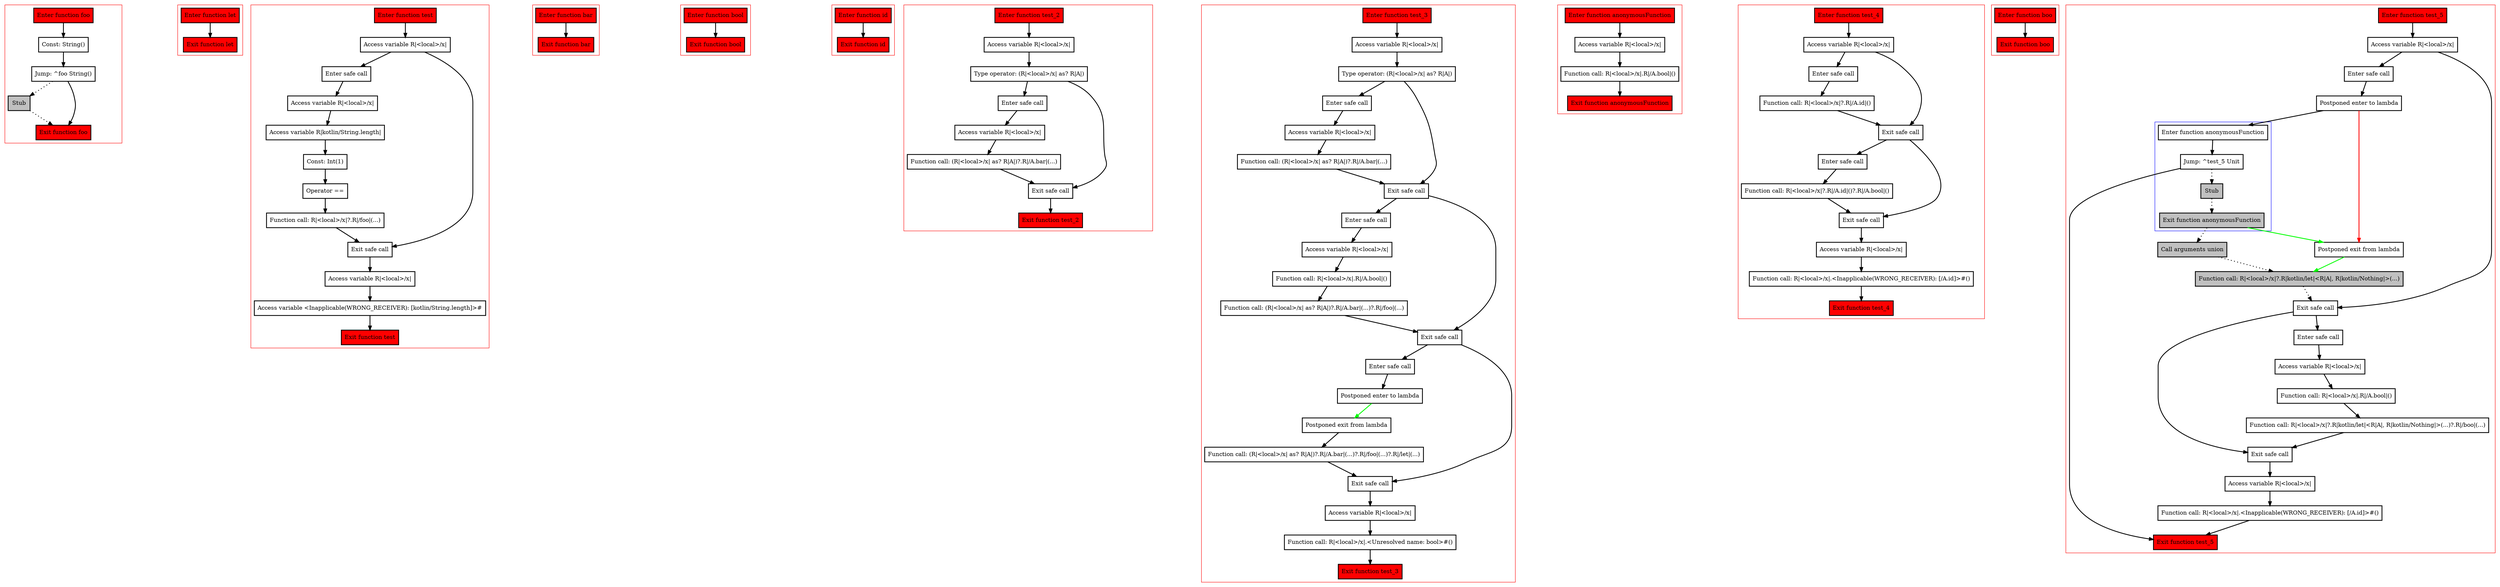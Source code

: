 digraph safeCalls_kt {
    graph [nodesep=3]
    node [shape=box penwidth=2]
    edge [penwidth=2]

    subgraph cluster_0 {
        color=red
        0 [label="Enter function foo" style="filled" fillcolor=red];
        1 [label="Const: String()"];
        2 [label="Jump: ^foo String()"];
        3 [label="Stub" style="filled" fillcolor=gray];
        4 [label="Exit function foo" style="filled" fillcolor=red];
    }

    0 -> {1};
    1 -> {2};
    2 -> {4};
    2 -> {3} [style=dotted];
    3 -> {4} [style=dotted];

    subgraph cluster_1 {
        color=red
        5 [label="Enter function let" style="filled" fillcolor=red];
        6 [label="Exit function let" style="filled" fillcolor=red];
    }

    5 -> {6};

    subgraph cluster_2 {
        color=red
        7 [label="Enter function test" style="filled" fillcolor=red];
        8 [label="Access variable R|<local>/x|"];
        9 [label="Enter safe call"];
        10 [label="Access variable R|<local>/x|"];
        11 [label="Access variable R|kotlin/String.length|"];
        12 [label="Const: Int(1)"];
        13 [label="Operator =="];
        14 [label="Function call: R|<local>/x|?.R|/foo|(...)"];
        15 [label="Exit safe call"];
        16 [label="Access variable R|<local>/x|"];
        17 [label="Access variable <Inapplicable(WRONG_RECEIVER): [kotlin/String.length]>#"];
        18 [label="Exit function test" style="filled" fillcolor=red];
    }

    7 -> {8};
    8 -> {9 15};
    9 -> {10};
    10 -> {11};
    11 -> {12};
    12 -> {13};
    13 -> {14};
    14 -> {15};
    15 -> {16};
    16 -> {17};
    17 -> {18};

    subgraph cluster_3 {
        color=red
        19 [label="Enter function bar" style="filled" fillcolor=red];
        20 [label="Exit function bar" style="filled" fillcolor=red];
    }

    19 -> {20};

    subgraph cluster_4 {
        color=red
        21 [label="Enter function bool" style="filled" fillcolor=red];
        22 [label="Exit function bool" style="filled" fillcolor=red];
    }

    21 -> {22};

    subgraph cluster_5 {
        color=red
        23 [label="Enter function id" style="filled" fillcolor=red];
        24 [label="Exit function id" style="filled" fillcolor=red];
    }

    23 -> {24};

    subgraph cluster_6 {
        color=red
        25 [label="Enter function test_2" style="filled" fillcolor=red];
        26 [label="Access variable R|<local>/x|"];
        27 [label="Type operator: (R|<local>/x| as? R|A|)"];
        28 [label="Enter safe call"];
        29 [label="Access variable R|<local>/x|"];
        30 [label="Function call: (R|<local>/x| as? R|A|)?.R|/A.bar|(...)"];
        31 [label="Exit safe call"];
        32 [label="Exit function test_2" style="filled" fillcolor=red];
    }

    25 -> {26};
    26 -> {27};
    27 -> {28 31};
    28 -> {29};
    29 -> {30};
    30 -> {31};
    31 -> {32};

    subgraph cluster_7 {
        color=red
        33 [label="Enter function test_3" style="filled" fillcolor=red];
        34 [label="Access variable R|<local>/x|"];
        35 [label="Type operator: (R|<local>/x| as? R|A|)"];
        36 [label="Enter safe call"];
        37 [label="Access variable R|<local>/x|"];
        38 [label="Function call: (R|<local>/x| as? R|A|)?.R|/A.bar|(...)"];
        39 [label="Exit safe call"];
        40 [label="Enter safe call"];
        41 [label="Access variable R|<local>/x|"];
        42 [label="Function call: R|<local>/x|.R|/A.bool|()"];
        43 [label="Function call: (R|<local>/x| as? R|A|)?.R|/A.bar|(...)?.R|/foo|(...)"];
        44 [label="Exit safe call"];
        45 [label="Enter safe call"];
        46 [label="Postponed enter to lambda"];
        47 [label="Postponed exit from lambda"];
        48 [label="Function call: (R|<local>/x| as? R|A|)?.R|/A.bar|(...)?.R|/foo|(...)?.R|/let|(...)"];
        49 [label="Exit safe call"];
        50 [label="Access variable R|<local>/x|"];
        51 [label="Function call: R|<local>/x|.<Unresolved name: bool>#()"];
        52 [label="Exit function test_3" style="filled" fillcolor=red];
    }

    33 -> {34};
    34 -> {35};
    35 -> {36 39};
    36 -> {37};
    37 -> {38};
    38 -> {39};
    39 -> {40 44};
    40 -> {41};
    41 -> {42};
    42 -> {43};
    43 -> {44};
    44 -> {45 49};
    45 -> {46};
    46 -> {47 47} [color=green];
    47 -> {48};
    48 -> {49};
    49 -> {50};
    50 -> {51};
    51 -> {52};

    subgraph cluster_8 {
        color=red
        53 [label="Enter function anonymousFunction" style="filled" fillcolor=red];
        54 [label="Access variable R|<local>/x|"];
        55 [label="Function call: R|<local>/x|.R|/A.bool|()"];
        56 [label="Exit function anonymousFunction" style="filled" fillcolor=red];
    }

    53 -> {54};
    54 -> {55};
    55 -> {56};

    subgraph cluster_9 {
        color=red
        57 [label="Enter function test_4" style="filled" fillcolor=red];
        58 [label="Access variable R|<local>/x|"];
        59 [label="Enter safe call"];
        60 [label="Function call: R|<local>/x|?.R|/A.id|()"];
        61 [label="Exit safe call"];
        62 [label="Enter safe call"];
        63 [label="Function call: R|<local>/x|?.R|/A.id|()?.R|/A.bool|()"];
        64 [label="Exit safe call"];
        65 [label="Access variable R|<local>/x|"];
        66 [label="Function call: R|<local>/x|.<Inapplicable(WRONG_RECEIVER): [/A.id]>#()"];
        67 [label="Exit function test_4" style="filled" fillcolor=red];
    }

    57 -> {58};
    58 -> {59 61};
    59 -> {60};
    60 -> {61};
    61 -> {62 64};
    62 -> {63};
    63 -> {64};
    64 -> {65};
    65 -> {66};
    66 -> {67};

    subgraph cluster_10 {
        color=red
        68 [label="Enter function boo" style="filled" fillcolor=red];
        69 [label="Exit function boo" style="filled" fillcolor=red];
    }

    68 -> {69};

    subgraph cluster_11 {
        color=red
        70 [label="Enter function test_5" style="filled" fillcolor=red];
        71 [label="Access variable R|<local>/x|"];
        72 [label="Enter safe call"];
        73 [label="Postponed enter to lambda"];
        subgraph cluster_12 {
            color=blue
            74 [label="Enter function anonymousFunction"];
            75 [label="Jump: ^test_5 Unit"];
            76 [label="Stub" style="filled" fillcolor=gray];
            77 [label="Exit function anonymousFunction" style="filled" fillcolor=gray];
        }
        78 [label="Call arguments union" style="filled" fillcolor=gray];
        79 [label="Postponed exit from lambda"];
        80 [label="Function call: R|<local>/x|?.R|kotlin/let|<R|A|, R|kotlin/Nothing|>(...)" style="filled" fillcolor=gray];
        81 [label="Exit safe call"];
        82 [label="Enter safe call"];
        83 [label="Access variable R|<local>/x|"];
        84 [label="Function call: R|<local>/x|.R|/A.bool|()"];
        85 [label="Function call: R|<local>/x|?.R|kotlin/let|<R|A|, R|kotlin/Nothing|>(...)?.R|/boo|(...)"];
        86 [label="Exit safe call"];
        87 [label="Access variable R|<local>/x|"];
        88 [label="Function call: R|<local>/x|.<Inapplicable(WRONG_RECEIVER): [/A.id]>#()"];
        89 [label="Exit function test_5" style="filled" fillcolor=red];
    }

    70 -> {71};
    71 -> {72 81};
    72 -> {73};
    73 -> {74};
    73 -> {79} [color=red];
    74 -> {75};
    75 -> {89};
    75 -> {76} [style=dotted];
    76 -> {77} [style=dotted];
    77 -> {78} [style=dotted];
    77 -> {79} [color=green];
    78 -> {80} [style=dotted];
    79 -> {80} [color=green];
    80 -> {81} [style=dotted];
    81 -> {82 86};
    82 -> {83};
    83 -> {84};
    84 -> {85};
    85 -> {86};
    86 -> {87};
    87 -> {88};
    88 -> {89};

}
